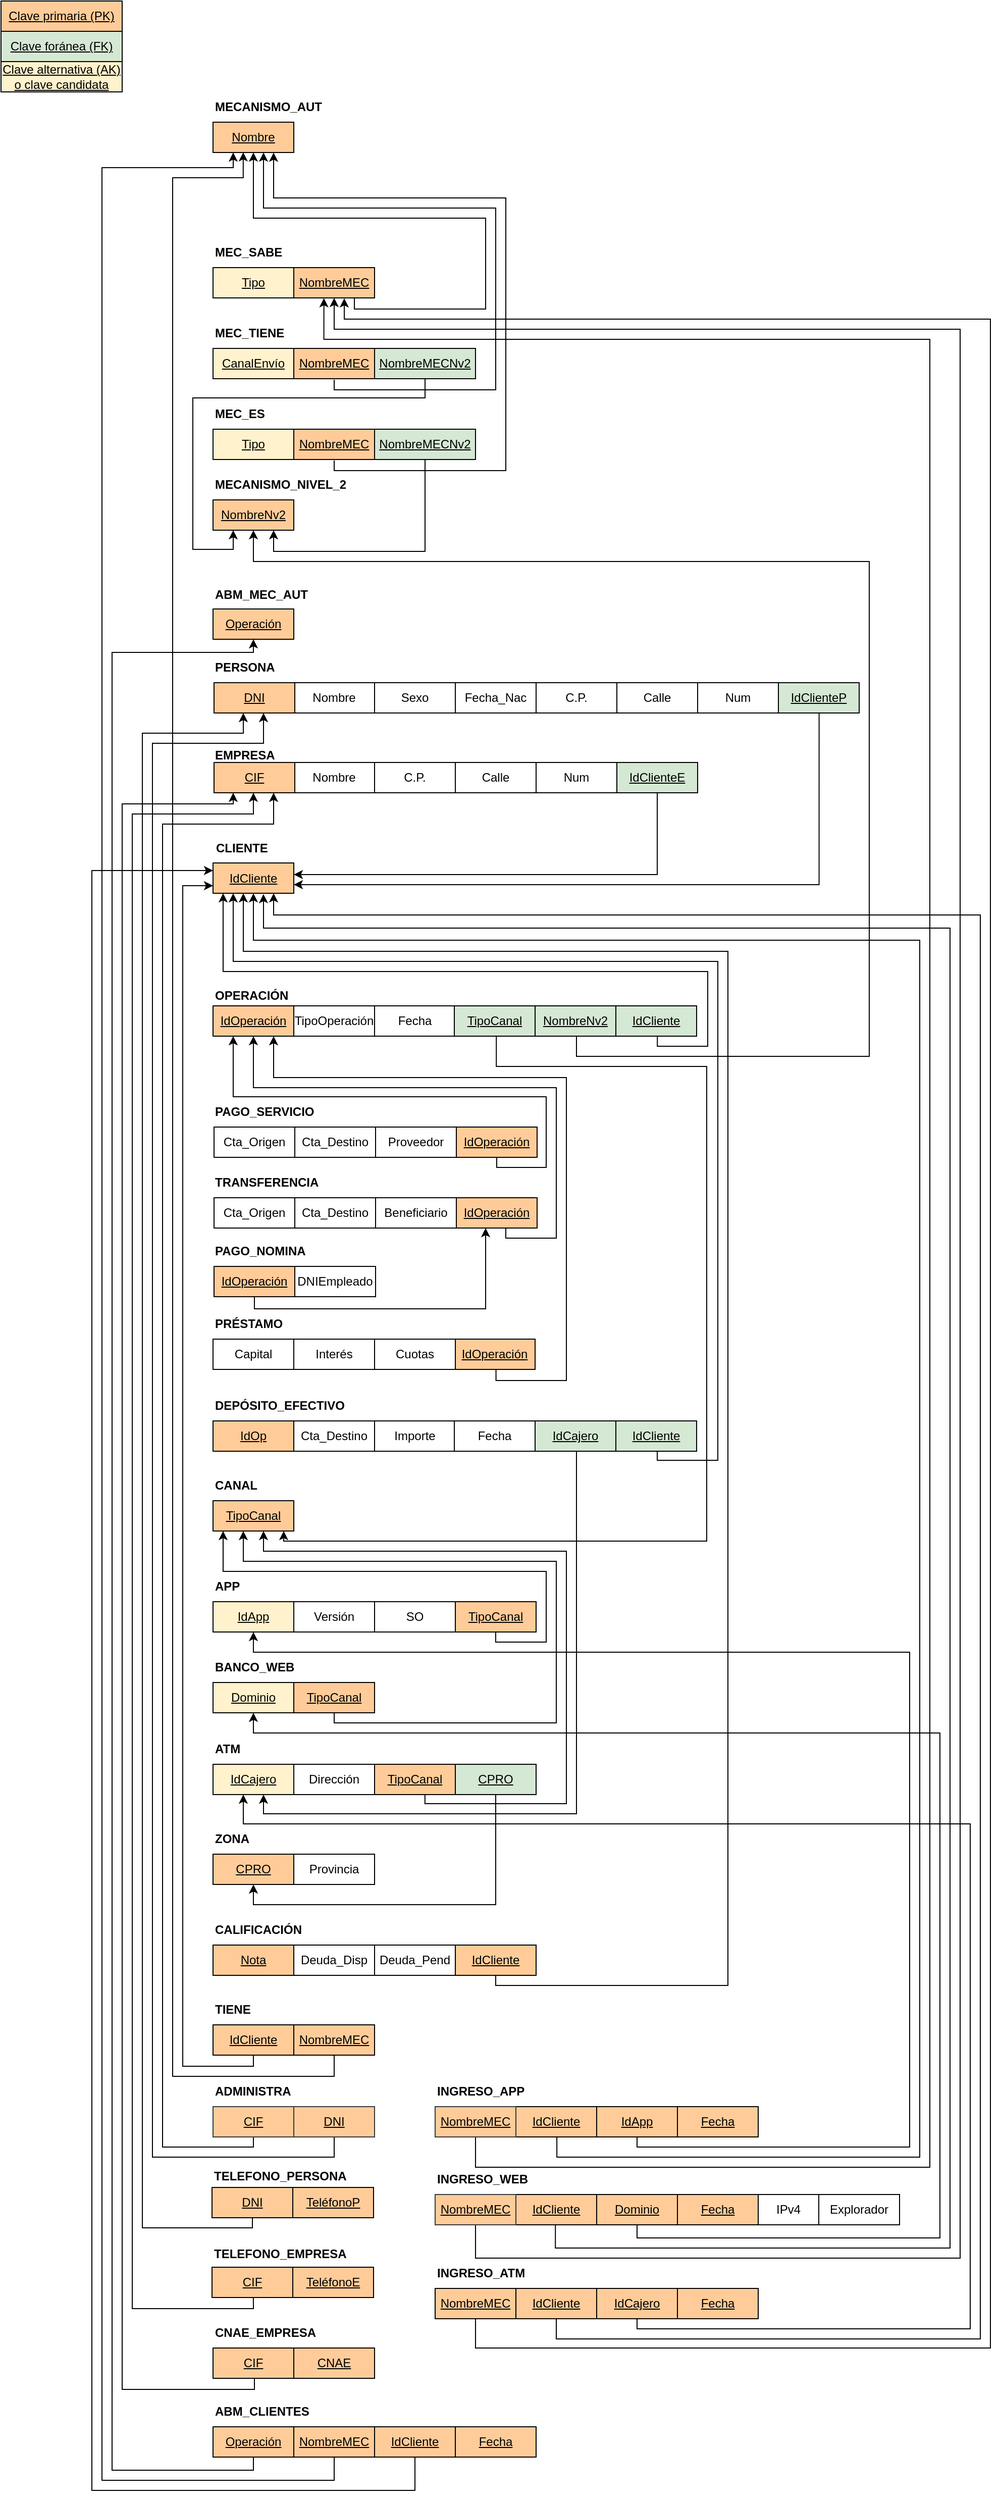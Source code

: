 <mxfile version="20.6.2" type="google"><diagram id="CLdbUDfW1Q1rUWETI8kD" name="Página-1"><mxGraphModel grid="1" page="1" gridSize="10" guides="1" tooltips="1" connect="1" arrows="1" fold="1" pageScale="1" pageWidth="827" pageHeight="1169" math="0" shadow="0"><root><mxCell id="0"/><mxCell id="1" parent="0"/><mxCell id="__ckgxBAajLYGajO_DTI-1" value="&lt;u&gt;Nombre&lt;/u&gt;" style="rounded=0;whiteSpace=wrap;html=1;fillColor=#FFCC99;strokeColor=#d6b656;" vertex="1" parent="1"><mxGeometry x="70" y="-55" width="80" height="30" as="geometry"/></mxCell><mxCell id="__ckgxBAajLYGajO_DTI-2" value="&lt;b&gt;MECANISMO_AUT&lt;/b&gt;" style="text;html=1;strokeColor=none;fillColor=none;align=left;verticalAlign=middle;whiteSpace=wrap;rounded=0;" vertex="1" parent="1"><mxGeometry x="70" y="-85" width="110" height="30" as="geometry"/></mxCell><mxCell id="__ckgxBAajLYGajO_DTI-3" value="&lt;b&gt;MEC_SABE&lt;/b&gt;" style="text;html=1;strokeColor=none;fillColor=none;align=left;verticalAlign=middle;whiteSpace=wrap;rounded=0;" vertex="1" parent="1"><mxGeometry x="70" y="59" width="110" height="30" as="geometry"/></mxCell><mxCell id="__ckgxBAajLYGajO_DTI-4" value="&lt;u&gt;Tipo&lt;/u&gt;" style="rounded=0;whiteSpace=wrap;html=1;fillColor=#FFF2CC;" vertex="1" parent="1"><mxGeometry x="70" y="89" width="80" height="30" as="geometry"/></mxCell><mxCell id="__ckgxBAajLYGajO_DTI-5" value="&lt;b&gt;MEC_TIENE&lt;/b&gt;" style="text;html=1;strokeColor=none;fillColor=none;align=left;verticalAlign=middle;whiteSpace=wrap;rounded=0;" vertex="1" parent="1"><mxGeometry x="70" y="139" width="110" height="30" as="geometry"/></mxCell><mxCell id="__ckgxBAajLYGajO_DTI-6" value="CanalEnvío" style="rounded=0;whiteSpace=wrap;html=1;fillColor=#FFF2CC;fontStyle=4" vertex="1" parent="1"><mxGeometry x="70" y="169" width="80" height="30" as="geometry"/></mxCell><mxCell id="__ckgxBAajLYGajO_DTI-7" value="&lt;b&gt;MEC_ES&lt;/b&gt;" style="text;html=1;strokeColor=none;fillColor=none;align=left;verticalAlign=middle;whiteSpace=wrap;rounded=0;" vertex="1" parent="1"><mxGeometry x="70" y="219" width="110" height="30" as="geometry"/></mxCell><mxCell id="__ckgxBAajLYGajO_DTI-8" value="Tipo" style="rounded=0;whiteSpace=wrap;html=1;fontStyle=4;fillColor=#FFF2CC;" vertex="1" parent="1"><mxGeometry x="70" y="249" width="80" height="30" as="geometry"/></mxCell><mxCell id="__ckgxBAajLYGajO_DTI-9" value="&lt;b&gt;MECANISMO_NIVEL_2&lt;/b&gt;" style="text;html=1;strokeColor=none;fillColor=none;align=left;verticalAlign=middle;whiteSpace=wrap;rounded=0;" vertex="1" parent="1"><mxGeometry x="70" y="289" width="110" height="30" as="geometry"/></mxCell><mxCell id="__ckgxBAajLYGajO_DTI-10" value="&lt;u&gt;NombreNv2&lt;/u&gt;" style="rounded=0;whiteSpace=wrap;html=1;fillColor=#FFCC99;strokeColor=#000000;" vertex="1" parent="1"><mxGeometry x="70" y="319" width="80" height="30" as="geometry"/></mxCell><mxCell id="__ckgxBAajLYGajO_DTI-11" value="&lt;b&gt;ABM_MEC_AUT&lt;/b&gt;" style="text;html=1;strokeColor=none;fillColor=none;align=left;verticalAlign=middle;whiteSpace=wrap;rounded=0;" vertex="1" parent="1"><mxGeometry x="70" y="398" width="110" height="30" as="geometry"/></mxCell><mxCell id="__ckgxBAajLYGajO_DTI-13" value="&lt;b&gt;PERSONA&lt;/b&gt;" style="text;html=1;strokeColor=none;fillColor=none;align=left;verticalAlign=middle;whiteSpace=wrap;rounded=0;" vertex="1" parent="1"><mxGeometry x="70" y="470" width="110" height="30" as="geometry"/></mxCell><mxCell id="__ckgxBAajLYGajO_DTI-15" value="Nombre" style="rounded=0;whiteSpace=wrap;html=1;" vertex="1" parent="1"><mxGeometry x="150" y="500" width="80" height="30" as="geometry"/></mxCell><mxCell id="__ckgxBAajLYGajO_DTI-16" value="Sexo" style="rounded=0;whiteSpace=wrap;html=1;" vertex="1" parent="1"><mxGeometry x="230" y="500" width="80" height="30" as="geometry"/></mxCell><mxCell id="__ckgxBAajLYGajO_DTI-17" value="Fecha_Nac" style="rounded=0;whiteSpace=wrap;html=1;" vertex="1" parent="1"><mxGeometry x="310" y="500" width="80" height="30" as="geometry"/></mxCell><mxCell id="__ckgxBAajLYGajO_DTI-19" value="C.P." style="rounded=0;whiteSpace=wrap;html=1;" vertex="1" parent="1"><mxGeometry x="390" y="500" width="80" height="30" as="geometry"/></mxCell><mxCell id="__ckgxBAajLYGajO_DTI-20" value="Calle" style="rounded=0;whiteSpace=wrap;html=1;" vertex="1" parent="1"><mxGeometry x="470" y="500" width="80" height="30" as="geometry"/></mxCell><mxCell id="__ckgxBAajLYGajO_DTI-21" value="Num" style="rounded=0;whiteSpace=wrap;html=1;" vertex="1" parent="1"><mxGeometry x="550" y="500" width="80" height="30" as="geometry"/></mxCell><mxCell id="__ckgxBAajLYGajO_DTI-22" value="&lt;b&gt;EMPRESA&lt;/b&gt;" style="text;html=1;strokeColor=none;fillColor=none;align=left;verticalAlign=middle;whiteSpace=wrap;rounded=0;" vertex="1" parent="1"><mxGeometry x="70" y="557" width="110" height="30" as="geometry"/></mxCell><mxCell id="__ckgxBAajLYGajO_DTI-25" value="Nombre" style="rounded=0;whiteSpace=wrap;html=1;" vertex="1" parent="1"><mxGeometry x="150" y="579" width="80" height="30" as="geometry"/></mxCell><mxCell id="__ckgxBAajLYGajO_DTI-28" value="C.P." style="rounded=0;whiteSpace=wrap;html=1;" vertex="1" parent="1"><mxGeometry x="230" y="579" width="80" height="30" as="geometry"/></mxCell><mxCell id="__ckgxBAajLYGajO_DTI-29" value="Calle" style="rounded=0;whiteSpace=wrap;html=1;" vertex="1" parent="1"><mxGeometry x="310" y="579" width="80" height="30" as="geometry"/></mxCell><mxCell id="__ckgxBAajLYGajO_DTI-30" value="Num" style="rounded=0;whiteSpace=wrap;html=1;" vertex="1" parent="1"><mxGeometry x="390" y="579" width="80" height="30" as="geometry"/></mxCell><mxCell id="__ckgxBAajLYGajO_DTI-32" value="&lt;u&gt;IdCliente&lt;/u&gt;" style="rounded=0;whiteSpace=wrap;html=1;fillColor=#FFCC99;" vertex="1" parent="1"><mxGeometry x="70" y="678.5" width="80" height="30" as="geometry"/></mxCell><mxCell id="__ckgxBAajLYGajO_DTI-33" value="&lt;b&gt;OPERACIÓN&lt;/b&gt;" style="text;html=1;strokeColor=none;fillColor=none;align=left;verticalAlign=middle;whiteSpace=wrap;rounded=0;" vertex="1" parent="1"><mxGeometry x="70" y="795" width="110" height="30" as="geometry"/></mxCell><mxCell id="__ckgxBAajLYGajO_DTI-34" value="&lt;u&gt;IdOperación&lt;/u&gt;" style="rounded=0;whiteSpace=wrap;html=1;fillColor=#FFCC99;strokeColor=#000000;" vertex="1" parent="1"><mxGeometry x="70" y="820" width="80" height="30" as="geometry"/></mxCell><mxCell id="__ckgxBAajLYGajO_DTI-35" value="&lt;b&gt;PAGO_SERVICIO&lt;/b&gt;" style="text;html=1;strokeColor=none;fillColor=none;align=left;verticalAlign=middle;whiteSpace=wrap;rounded=0;" vertex="1" parent="1"><mxGeometry x="70" y="910" width="110" height="30" as="geometry"/></mxCell><mxCell id="__ckgxBAajLYGajO_DTI-37" value="Cta_Origen" style="rounded=0;whiteSpace=wrap;html=1;" vertex="1" parent="1"><mxGeometry x="71" y="940" width="80" height="30" as="geometry"/></mxCell><mxCell id="__ckgxBAajLYGajO_DTI-38" value="Cta_Destino" style="rounded=0;whiteSpace=wrap;html=1;" vertex="1" parent="1"><mxGeometry x="151" y="940" width="80" height="30" as="geometry"/></mxCell><mxCell id="__ckgxBAajLYGajO_DTI-39" value="Proveedor" style="rounded=0;whiteSpace=wrap;html=1;" vertex="1" parent="1"><mxGeometry x="231" y="940" width="80" height="30" as="geometry"/></mxCell><mxCell id="__ckgxBAajLYGajO_DTI-40" value="&lt;b&gt;TRANSFERENCIA&lt;/b&gt;" style="text;html=1;strokeColor=none;fillColor=none;align=left;verticalAlign=middle;whiteSpace=wrap;rounded=0;" vertex="1" parent="1"><mxGeometry x="70" y="980" width="110" height="30" as="geometry"/></mxCell><mxCell id="__ckgxBAajLYGajO_DTI-42" value="Cta_Origen" style="rounded=0;whiteSpace=wrap;html=1;" vertex="1" parent="1"><mxGeometry x="71" y="1010" width="80" height="30" as="geometry"/></mxCell><mxCell id="__ckgxBAajLYGajO_DTI-43" value="Cta_Destino" style="rounded=0;whiteSpace=wrap;html=1;" vertex="1" parent="1"><mxGeometry x="151" y="1010" width="80" height="30" as="geometry"/></mxCell><mxCell id="__ckgxBAajLYGajO_DTI-44" value="Beneficiario" style="rounded=0;whiteSpace=wrap;html=1;" vertex="1" parent="1"><mxGeometry x="231" y="1010" width="80" height="30" as="geometry"/></mxCell><mxCell id="__ckgxBAajLYGajO_DTI-45" value="&lt;b&gt;PAGO_NOMINA&lt;/b&gt;" style="text;html=1;strokeColor=none;fillColor=none;align=left;verticalAlign=middle;whiteSpace=wrap;rounded=0;" vertex="1" parent="1"><mxGeometry x="70" y="1048" width="110" height="30" as="geometry"/></mxCell><mxCell id="__ckgxBAajLYGajO_DTI-46" value="DNIEmpleado" style="rounded=0;whiteSpace=wrap;html=1;fillColor=#FFFFFF;" vertex="1" parent="1"><mxGeometry x="151" y="1078" width="80" height="30" as="geometry"/></mxCell><mxCell id="__ckgxBAajLYGajO_DTI-50" value="&lt;b&gt;PRÉSTAMO&lt;/b&gt;" style="text;html=1;strokeColor=none;fillColor=none;align=left;verticalAlign=middle;whiteSpace=wrap;rounded=0;" vertex="1" parent="1"><mxGeometry x="70" y="1120" width="110" height="30" as="geometry"/></mxCell><mxCell id="__ckgxBAajLYGajO_DTI-52" value="Capital" style="rounded=0;whiteSpace=wrap;html=1;" vertex="1" parent="1"><mxGeometry x="150" y="1150" width="80" height="30" as="geometry"/></mxCell><mxCell id="__ckgxBAajLYGajO_DTI-53" value="Interés" style="rounded=0;whiteSpace=wrap;html=1;" vertex="1" parent="1"><mxGeometry x="230" y="1150" width="80" height="30" as="geometry"/></mxCell><mxCell id="__ckgxBAajLYGajO_DTI-55" value="&lt;b&gt;DEPÓSITO_EFECTIVO&lt;/b&gt;" style="text;html=1;strokeColor=none;fillColor=none;align=left;verticalAlign=middle;whiteSpace=wrap;rounded=0;" vertex="1" parent="1"><mxGeometry x="70" y="1201" width="110" height="30" as="geometry"/></mxCell><mxCell id="__ckgxBAajLYGajO_DTI-56" value="&lt;u&gt;IdOp&lt;/u&gt;" style="rounded=0;whiteSpace=wrap;html=1;fillColor=#FFCC99;strokeColor=#000000;" vertex="1" parent="1"><mxGeometry x="70" y="1231" width="80" height="30" as="geometry"/></mxCell><mxCell id="__ckgxBAajLYGajO_DTI-57" value="Cta_Destino" style="rounded=0;whiteSpace=wrap;html=1;" vertex="1" parent="1"><mxGeometry x="150" y="1231" width="80" height="30" as="geometry"/></mxCell><mxCell id="__ckgxBAajLYGajO_DTI-58" value="Importe" style="rounded=0;whiteSpace=wrap;html=1;" vertex="1" parent="1"><mxGeometry x="230" y="1231" width="80" height="30" as="geometry"/></mxCell><mxCell id="__ckgxBAajLYGajO_DTI-60" value="&lt;b&gt;CANAL&lt;/b&gt;" style="text;html=1;strokeColor=none;fillColor=none;align=left;verticalAlign=middle;whiteSpace=wrap;rounded=0;" vertex="1" parent="1"><mxGeometry x="70" y="1280" width="110" height="30" as="geometry"/></mxCell><mxCell id="__ckgxBAajLYGajO_DTI-61" value="&lt;u&gt;TipoCanal&lt;/u&gt;" style="rounded=0;whiteSpace=wrap;html=1;fillColor=#FFCC99;strokeColor=#000000;" vertex="1" parent="1"><mxGeometry x="70" y="1310" width="80" height="30" as="geometry"/></mxCell><mxCell id="__ckgxBAajLYGajO_DTI-62" value="&lt;b&gt;APP&lt;/b&gt;" style="text;html=1;strokeColor=none;fillColor=none;align=left;verticalAlign=middle;whiteSpace=wrap;rounded=0;" vertex="1" parent="1"><mxGeometry x="70" y="1380" width="110" height="30" as="geometry"/></mxCell><mxCell id="__ckgxBAajLYGajO_DTI-63" value="&lt;u&gt;IdApp&lt;/u&gt;" style="rounded=0;whiteSpace=wrap;html=1;fillColor=#FFF2CC;strokeColor=#000000;" vertex="1" parent="1"><mxGeometry x="70" y="1410" width="80" height="30" as="geometry"/></mxCell><mxCell id="__ckgxBAajLYGajO_DTI-64" value="Versión" style="rounded=0;whiteSpace=wrap;html=1;" vertex="1" parent="1"><mxGeometry x="150" y="1410" width="80" height="30" as="geometry"/></mxCell><mxCell id="__ckgxBAajLYGajO_DTI-65" value="SO" style="rounded=0;whiteSpace=wrap;html=1;" vertex="1" parent="1"><mxGeometry x="230" y="1410" width="80" height="30" as="geometry"/></mxCell><mxCell id="__ckgxBAajLYGajO_DTI-66" value="&lt;b&gt;BANCO_WEB&lt;/b&gt;" style="text;html=1;strokeColor=none;fillColor=none;align=left;verticalAlign=middle;whiteSpace=wrap;rounded=0;" vertex="1" parent="1"><mxGeometry x="70" y="1460" width="110" height="30" as="geometry"/></mxCell><mxCell id="__ckgxBAajLYGajO_DTI-67" value="&lt;u&gt;Dominio&lt;/u&gt;" style="rounded=0;whiteSpace=wrap;html=1;fillColor=#FFF2CC;strokeColor=#82b366;" vertex="1" parent="1"><mxGeometry x="70" y="1490" width="80" height="30" as="geometry"/></mxCell><mxCell id="__ckgxBAajLYGajO_DTI-70" value="&lt;b&gt;ATM&lt;/b&gt;" style="text;html=1;strokeColor=none;fillColor=none;align=left;verticalAlign=middle;whiteSpace=wrap;rounded=0;" vertex="1" parent="1"><mxGeometry x="70" y="1541" width="110" height="30" as="geometry"/></mxCell><mxCell id="__ckgxBAajLYGajO_DTI-71" value="&lt;u&gt;IdCajero&lt;/u&gt;" style="rounded=0;whiteSpace=wrap;html=1;fillColor=#FFF2CC;strokeColor=#000000;" vertex="1" parent="1"><mxGeometry x="70" y="1571" width="80" height="30" as="geometry"/></mxCell><mxCell id="__ckgxBAajLYGajO_DTI-72" value="Dirección" style="rounded=0;whiteSpace=wrap;html=1;" vertex="1" parent="1"><mxGeometry x="150" y="1571" width="80" height="30" as="geometry"/></mxCell><mxCell id="__ckgxBAajLYGajO_DTI-73" value="&lt;u&gt;NombreMEC&lt;/u&gt;" style="rounded=0;whiteSpace=wrap;html=1;fillColor=#FFCC99;strokeColor=#d6b656;" vertex="1" parent="1"><mxGeometry x="150" y="89" width="80" height="30" as="geometry"/></mxCell><mxCell id="__ckgxBAajLYGajO_DTI-74" value="&lt;u&gt;NombreMEC&lt;/u&gt;" style="rounded=0;whiteSpace=wrap;html=1;fillColor=#FFCC99;strokeColor=#d6b656;" vertex="1" parent="1"><mxGeometry x="150" y="169" width="80" height="30" as="geometry"/></mxCell><mxCell id="__ckgxBAajLYGajO_DTI-75" value="&lt;u&gt;NombreMEC&lt;/u&gt;" style="rounded=0;whiteSpace=wrap;html=1;fillColor=#FFCC99;strokeColor=#d6b656;" vertex="1" parent="1"><mxGeometry x="150" y="249" width="80" height="30" as="geometry"/></mxCell><mxCell id="__ckgxBAajLYGajO_DTI-84" value="" style="edgeStyle=orthogonalEdgeStyle;rounded=0;orthogonalLoop=1;jettySize=auto;html=1;strokeColor=#000000;" edge="1" parent="1" source="__ckgxBAajLYGajO_DTI-80" target="__ckgxBAajLYGajO_DTI-34"><mxGeometry relative="1" as="geometry"><mxPoint x="80" y="860" as="targetPoint"/><Array as="points"><mxPoint x="351" y="980"/><mxPoint x="400" y="980"/><mxPoint x="400" y="910"/><mxPoint x="90" y="910"/></Array></mxGeometry></mxCell><mxCell id="__ckgxBAajLYGajO_DTI-80" value="&lt;u&gt;IdOperación&lt;/u&gt;" style="rounded=0;whiteSpace=wrap;html=1;fillColor=#FFCC99;strokeColor=#000000;" vertex="1" parent="1"><mxGeometry x="311" y="940" width="80" height="30" as="geometry"/></mxCell><mxCell id="__ckgxBAajLYGajO_DTI-81" value="&lt;u&gt;IdOperación&lt;/u&gt;" style="rounded=0;whiteSpace=wrap;html=1;fillColor=#FFCC99;strokeColor=#000000;" vertex="1" parent="1"><mxGeometry x="311" y="1010" width="80" height="30" as="geometry"/></mxCell><mxCell id="__ckgxBAajLYGajO_DTI-82" value="&lt;u&gt;IdOperación&lt;/u&gt;" style="rounded=0;whiteSpace=wrap;html=1;fillColor=#FFCC99;strokeColor=#000000;" vertex="1" parent="1"><mxGeometry x="309" y="1150" width="80" height="30" as="geometry"/></mxCell><mxCell id="__ckgxBAajLYGajO_DTI-92" value="" style="edgeStyle=orthogonalEdgeStyle;rounded=0;orthogonalLoop=1;jettySize=auto;html=1;exitX=0.5;exitY=1;exitDx=0;exitDy=0;strokeColor=#000000;" edge="1" parent="1" source="iQlOBXJNH5Ff5AcaU1RU-2"><mxGeometry relative="1" as="geometry"><Array as="points"><mxPoint x="190" y="1120"/><mxPoint x="340" y="1120"/><mxPoint x="340" y="1040"/></Array><mxPoint x="190" y="1120" as="sourcePoint"/><mxPoint x="340" y="1040" as="targetPoint"/></mxGeometry></mxCell><mxCell id="__ckgxBAajLYGajO_DTI-95" value="&lt;u&gt;Clave alternativa (AK)&lt;br&gt;o clave candidata&lt;br&gt;&lt;/u&gt;" style="rounded=0;whiteSpace=wrap;html=1;fillColor=#fff2cc;strokeColor=#000000;" vertex="1" parent="1"><mxGeometry x="-140" y="-115" width="120" height="30" as="geometry"/></mxCell><mxCell id="__ckgxBAajLYGajO_DTI-96" value="&lt;u&gt;Clave foránea (FK)&lt;/u&gt;" style="rounded=0;whiteSpace=wrap;html=1;fillColor=#d5e8d4;strokeColor=#000000;" vertex="1" parent="1"><mxGeometry x="-140" y="-145" width="120" height="30" as="geometry"/></mxCell><mxCell id="__ckgxBAajLYGajO_DTI-101" value="" style="edgeStyle=orthogonalEdgeStyle;rounded=0;orthogonalLoop=1;jettySize=auto;html=1;strokeColor=#000000;" edge="1" parent="1" source="__ckgxBAajLYGajO_DTI-97"><mxGeometry relative="1" as="geometry"><mxPoint x="80" y="1340" as="targetPoint"/><Array as="points"><mxPoint x="350" y="1450"/><mxPoint x="400" y="1450"/><mxPoint x="400" y="1380"/><mxPoint x="80" y="1380"/></Array></mxGeometry></mxCell><mxCell id="__ckgxBAajLYGajO_DTI-97" value="&lt;u&gt;TipoCanal&lt;/u&gt;" style="rounded=0;whiteSpace=wrap;html=1;fillColor=#FFCC99;strokeColor=#000000;" vertex="1" parent="1"><mxGeometry x="310" y="1410" width="80" height="30" as="geometry"/></mxCell><mxCell id="__ckgxBAajLYGajO_DTI-102" value="" style="edgeStyle=orthogonalEdgeStyle;rounded=0;orthogonalLoop=1;jettySize=auto;html=1;strokeColor=#000000;" edge="1" parent="1" source="__ckgxBAajLYGajO_DTI-98"><mxGeometry relative="1" as="geometry"><Array as="points"><mxPoint x="190" y="1530"/><mxPoint x="410" y="1530"/><mxPoint x="410" y="1370"/><mxPoint x="100" y="1370"/><mxPoint x="100" y="1340"/></Array><mxPoint x="100" y="1340" as="targetPoint"/></mxGeometry></mxCell><mxCell id="__ckgxBAajLYGajO_DTI-98" value="&lt;u&gt;TipoCanal&lt;/u&gt;" style="rounded=0;whiteSpace=wrap;html=1;fillColor=#FFCC99;strokeColor=#000000;" vertex="1" parent="1"><mxGeometry x="150" y="1490" width="80" height="30" as="geometry"/></mxCell><mxCell id="__ckgxBAajLYGajO_DTI-107" value="" style="edgeStyle=orthogonalEdgeStyle;rounded=0;orthogonalLoop=1;jettySize=auto;html=1;strokeColor=#000000;exitX=0.624;exitY=0.985;exitDx=0;exitDy=0;exitPerimeter=0;" edge="1" parent="1" source="__ckgxBAajLYGajO_DTI-99" target="__ckgxBAajLYGajO_DTI-61"><mxGeometry relative="1" as="geometry"><mxPoint x="120" y="1350" as="targetPoint"/><Array as="points"><mxPoint x="280" y="1610"/><mxPoint x="420" y="1610"/><mxPoint x="420" y="1360"/><mxPoint x="120" y="1360"/></Array><mxPoint x="280" y="1600" as="sourcePoint"/></mxGeometry></mxCell><mxCell id="__ckgxBAajLYGajO_DTI-99" value="&lt;u&gt;TipoCanal&lt;/u&gt;" style="rounded=0;whiteSpace=wrap;html=1;fillColor=#FFCC99;strokeColor=#000000;" vertex="1" parent="1"><mxGeometry x="230" y="1571" width="80" height="30" as="geometry"/></mxCell><mxCell id="__ckgxBAajLYGajO_DTI-112" value="&lt;b&gt;CALIFICACIÓN&lt;/b&gt;" style="text;html=1;strokeColor=none;fillColor=none;align=left;verticalAlign=middle;whiteSpace=wrap;rounded=0;" vertex="1" parent="1"><mxGeometry x="70" y="1720" width="110" height="30" as="geometry"/></mxCell><mxCell id="__ckgxBAajLYGajO_DTI-113" value="&lt;u&gt;Nota&lt;/u&gt;" style="rounded=0;whiteSpace=wrap;html=1;fillColor=#FFCC99;strokeColor=#000000;" vertex="1" parent="1"><mxGeometry x="70" y="1750" width="80" height="30" as="geometry"/></mxCell><mxCell id="__ckgxBAajLYGajO_DTI-114" value="Deuda_Disp" style="rounded=0;whiteSpace=wrap;html=1;" vertex="1" parent="1"><mxGeometry x="150" y="1750" width="80" height="30" as="geometry"/></mxCell><mxCell id="__ckgxBAajLYGajO_DTI-115" value="Deuda_Pend" style="rounded=0;whiteSpace=wrap;html=1;" vertex="1" parent="1"><mxGeometry x="230" y="1750" width="80" height="30" as="geometry"/></mxCell><mxCell id="__ckgxBAajLYGajO_DTI-116" value="&lt;b&gt;ZONA&lt;/b&gt;" style="text;html=1;strokeColor=none;fillColor=none;align=left;verticalAlign=middle;whiteSpace=wrap;rounded=0;" vertex="1" parent="1"><mxGeometry x="70" y="1630" width="110" height="30" as="geometry"/></mxCell><mxCell id="__ckgxBAajLYGajO_DTI-117" value="&lt;u&gt;CPRO&lt;/u&gt;" style="rounded=0;whiteSpace=wrap;html=1;fillColor=#FFCC99;strokeColor=#000000;" vertex="1" parent="1"><mxGeometry x="70" y="1660" width="80" height="30" as="geometry"/></mxCell><mxCell id="__ckgxBAajLYGajO_DTI-118" value="Provincia" style="rounded=0;whiteSpace=wrap;html=1;" vertex="1" parent="1"><mxGeometry x="150" y="1660" width="80" height="30" as="geometry"/></mxCell><mxCell id="__ckgxBAajLYGajO_DTI-124" value="" style="edgeStyle=orthogonalEdgeStyle;rounded=0;orthogonalLoop=1;jettySize=auto;html=1;exitX=0.5;exitY=1;exitDx=0;exitDy=0;strokeColor=#000000;" edge="1" parent="1" source="Bdhh5Sv0knrvJtE7xbJk-1" target="__ckgxBAajLYGajO_DTI-32"><mxGeometry relative="1" as="geometry"><mxPoint x="350" y="1831.5" as="targetPoint"/><Array as="points"><mxPoint x="350" y="1790"/><mxPoint x="580" y="1790"/><mxPoint x="580" y="766"/><mxPoint x="100" y="766"/></Array><mxPoint x="350" y="1762.5" as="sourcePoint"/></mxGeometry></mxCell><mxCell id="__ckgxBAajLYGajO_DTI-133" value="TipoOperación" style="rounded=0;whiteSpace=wrap;html=1;" vertex="1" parent="1"><mxGeometry x="150" y="820" width="80" height="30" as="geometry"/></mxCell><mxCell id="__ckgxBAajLYGajO_DTI-139" value="" style="edgeStyle=orthogonalEdgeStyle;rounded=0;orthogonalLoop=1;jettySize=auto;html=1;entryX=0.5;entryY=1;entryDx=0;entryDy=0;strokeColor=#000000;" edge="1" parent="1" source="__ckgxBAajLYGajO_DTI-136" target="__ckgxBAajLYGajO_DTI-117"><mxGeometry relative="1" as="geometry"><mxPoint x="470" y="1586" as="targetPoint"/><Array as="points"><mxPoint x="350" y="1710"/><mxPoint x="110" y="1710"/></Array></mxGeometry></mxCell><mxCell id="__ckgxBAajLYGajO_DTI-136" value="&lt;u&gt;CPRO&lt;/u&gt;" style="rounded=0;whiteSpace=wrap;html=1;fillColor=#d5e8d4;strokeColor=#000000;" vertex="1" parent="1"><mxGeometry x="310" y="1571" width="80" height="30" as="geometry"/></mxCell><mxCell id="__ckgxBAajLYGajO_DTI-140" value="&lt;b&gt;TIENE&lt;/b&gt;" style="text;html=1;strokeColor=none;fillColor=none;align=left;verticalAlign=middle;whiteSpace=wrap;rounded=0;" vertex="1" parent="1"><mxGeometry x="70" y="1799" width="110" height="30" as="geometry"/></mxCell><mxCell id="__ckgxBAajLYGajO_DTI-149" value="" style="edgeStyle=orthogonalEdgeStyle;rounded=0;orthogonalLoop=1;jettySize=auto;html=1;strokeColor=#000000;entryX=0.374;entryY=0.994;entryDx=0;entryDy=0;entryPerimeter=0;" edge="1" parent="1" source="__ckgxBAajLYGajO_DTI-141" target="ml5w18eCIjO25LpwT1I2-120"><mxGeometry relative="1" as="geometry"><mxPoint x="100" y="-20" as="targetPoint"/><Array as="points"><mxPoint x="190" y="1880"/><mxPoint x="30" y="1880"/><mxPoint x="30"/><mxPoint x="100"/></Array></mxGeometry></mxCell><mxCell id="__ckgxBAajLYGajO_DTI-141" value="&lt;u&gt;NombreMEC&lt;/u&gt;" style="rounded=0;whiteSpace=wrap;html=1;fillColor=#FFCC99;strokeColor=#000000;" vertex="1" parent="1"><mxGeometry x="150" y="1829" width="80" height="30" as="geometry"/></mxCell><mxCell id="__ckgxBAajLYGajO_DTI-147" value="" style="edgeStyle=orthogonalEdgeStyle;rounded=0;orthogonalLoop=1;jettySize=auto;html=1;entryX=0;entryY=0.75;entryDx=0;entryDy=0;strokeColor=#000000;" edge="1" parent="1" source="__ckgxBAajLYGajO_DTI-142" target="__ckgxBAajLYGajO_DTI-32"><mxGeometry relative="1" as="geometry"><mxPoint x="90" y="730" as="targetPoint"/><Array as="points"><mxPoint x="110" y="1870"/><mxPoint x="40" y="1870"/><mxPoint x="40" y="701"/></Array></mxGeometry></mxCell><mxCell id="__ckgxBAajLYGajO_DTI-142" value="&lt;u&gt;IdCliente&lt;/u&gt;" style="rounded=0;whiteSpace=wrap;html=1;fillColor=#FFCC99;strokeColor=#000000;" vertex="1" parent="1"><mxGeometry x="70" y="1829" width="80" height="30" as="geometry"/></mxCell><mxCell id="__ckgxBAajLYGajO_DTI-157" value="&lt;b&gt;TELEFONO_PERSONA&lt;/b&gt;" style="text;html=1;strokeColor=none;fillColor=none;align=left;verticalAlign=middle;whiteSpace=wrap;rounded=0;" vertex="1" parent="1"><mxGeometry x="69" y="1964" width="110" height="30" as="geometry"/></mxCell><mxCell id="__ckgxBAajLYGajO_DTI-158" value="&lt;u&gt;TeléfonoP&lt;/u&gt;" style="rounded=0;whiteSpace=wrap;html=1;fillColor=#FFCC99;strokeColor=#000000;" vertex="1" parent="1"><mxGeometry x="149" y="1990" width="80" height="30" as="geometry"/></mxCell><mxCell id="__ckgxBAajLYGajO_DTI-161" value="" style="edgeStyle=orthogonalEdgeStyle;rounded=0;orthogonalLoop=1;jettySize=auto;html=1;strokeColor=#000000;" edge="1" parent="1" source="__ckgxBAajLYGajO_DTI-159" target="b5uoiGu8ofiaewC-ut7N-4"><mxGeometry relative="1" as="geometry"><mxPoint x="90" y="530" as="targetPoint"/><Array as="points"><mxPoint x="109" y="2030"/><mxPoint y="2030"/><mxPoint y="550"/><mxPoint x="100" y="550"/></Array></mxGeometry></mxCell><mxCell id="__ckgxBAajLYGajO_DTI-159" value="&lt;u&gt;DNI&lt;/u&gt;" style="rounded=0;whiteSpace=wrap;html=1;fillColor=#FFCC99;strokeColor=#000000;" vertex="1" parent="1"><mxGeometry x="69" y="1990" width="80" height="30" as="geometry"/></mxCell><mxCell id="__ckgxBAajLYGajO_DTI-166" value="&lt;b&gt;TELEFONO_EMPRESA&lt;/b&gt;" style="text;html=1;strokeColor=none;fillColor=none;align=left;verticalAlign=middle;whiteSpace=wrap;rounded=0;" vertex="1" parent="1"><mxGeometry x="69" y="2041" width="110" height="30" as="geometry"/></mxCell><mxCell id="__ckgxBAajLYGajO_DTI-167" value="&lt;u&gt;TeléfonoE&lt;/u&gt;" style="rounded=0;whiteSpace=wrap;html=1;fillColor=#FFCC99;strokeColor=#000000;" vertex="1" parent="1"><mxGeometry x="149" y="2069" width="80" height="30" as="geometry"/></mxCell><mxCell id="__ckgxBAajLYGajO_DTI-170" value="" style="edgeStyle=orthogonalEdgeStyle;rounded=0;orthogonalLoop=1;jettySize=auto;html=1;strokeColor=#000000;exitX=0.512;exitY=0.983;exitDx=0;exitDy=0;exitPerimeter=0;" edge="1" parent="1" source="__ckgxBAajLYGajO_DTI-168" target="b5uoiGu8ofiaewC-ut7N-5"><mxGeometry relative="1" as="geometry"><mxPoint x="110" y="2100" as="sourcePoint"/><mxPoint x="10" y="630" as="targetPoint"/><Array as="points"><mxPoint x="110" y="2110"/><mxPoint x="-10" y="2110"/><mxPoint x="-10" y="630"/><mxPoint x="110" y="630"/></Array></mxGeometry></mxCell><mxCell id="__ckgxBAajLYGajO_DTI-168" value="&lt;u&gt;CIF&lt;/u&gt;" style="rounded=0;whiteSpace=wrap;html=1;fillColor=#FFCC99;strokeColor=#000000;" vertex="1" parent="1"><mxGeometry x="69" y="2069" width="80" height="30" as="geometry"/></mxCell><mxCell id="ml5w18eCIjO25LpwT1I2-8" value="" style="edgeStyle=segmentEdgeStyle;endArrow=classic;html=1;rounded=0;exitX=0.75;exitY=1;exitDx=0;exitDy=0;strokeColor=#000000;" edge="1" parent="1" source="ml5w18eCIjO25LpwT1I2-123" target="ml5w18eCIjO25LpwT1I2-120"><mxGeometry width="50" height="50" relative="1" as="geometry"><mxPoint x="390" y="128" as="sourcePoint"/><mxPoint x="190" y="28" as="targetPoint"/><Array as="points"><mxPoint x="210" y="130"/><mxPoint x="340" y="130"/><mxPoint x="340" y="40"/><mxPoint x="110" y="40"/></Array></mxGeometry></mxCell><mxCell id="ml5w18eCIjO25LpwT1I2-19" value="" style="edgeStyle=segmentEdgeStyle;endArrow=classic;html=1;rounded=0;strokeColor=#000000;" edge="1" parent="1" target="ml5w18eCIjO25LpwT1I2-120"><mxGeometry width="50" height="50" relative="1" as="geometry"><mxPoint x="190" y="200" as="sourcePoint"/><mxPoint x="320" y="146" as="targetPoint"/><Array as="points"><mxPoint x="190" y="210"/><mxPoint x="350" y="210"/><mxPoint x="350" y="30"/><mxPoint x="120" y="30"/></Array></mxGeometry></mxCell><mxCell id="ml5w18eCIjO25LpwT1I2-20" value="" style="edgeStyle=segmentEdgeStyle;endArrow=classic;html=1;rounded=0;entryX=0.742;entryY=1.003;entryDx=0;entryDy=0;entryPerimeter=0;strokeColor=#000000;" edge="1" parent="1" target="ml5w18eCIjO25LpwT1I2-120"><mxGeometry width="50" height="50" relative="1" as="geometry"><mxPoint x="190" y="280" as="sourcePoint"/><mxPoint x="100" y="-10" as="targetPoint"/><Array as="points"><mxPoint x="190" y="290"/><mxPoint x="360" y="290"/><mxPoint x="360" y="20"/><mxPoint x="130" y="20"/><mxPoint x="130" y="-25"/></Array></mxGeometry></mxCell><mxCell id="ml5w18eCIjO25LpwT1I2-22" value="" style="edgeStyle=segmentEdgeStyle;endArrow=classic;html=1;rounded=0;exitX=0.5;exitY=1;exitDx=0;exitDy=0;entryX=0.25;entryY=1;entryDx=0;entryDy=0;strokeColor=#000000;" edge="1" parent="1" source="ml5w18eCIjO25LpwT1I2-24" target="__ckgxBAajLYGajO_DTI-10"><mxGeometry width="50" height="50" relative="1" as="geometry"><mxPoint x="270" y="199" as="sourcePoint"/><mxPoint x="320" y="198" as="targetPoint"/><Array as="points"><mxPoint x="280" y="218"/><mxPoint x="50" y="218"/><mxPoint x="50" y="368"/><mxPoint x="90" y="368"/></Array></mxGeometry></mxCell><mxCell id="ml5w18eCIjO25LpwT1I2-23" value="" style="edgeStyle=segmentEdgeStyle;endArrow=classic;html=1;rounded=0;exitX=0.5;exitY=1;exitDx=0;exitDy=0;strokeColor=#000000;entryX=0.75;entryY=1;entryDx=0;entryDy=0;" edge="1" parent="1" source="ml5w18eCIjO25LpwT1I2-25" target="__ckgxBAajLYGajO_DTI-10"><mxGeometry width="50" height="50" relative="1" as="geometry"><mxPoint x="270" y="279" as="sourcePoint"/><mxPoint x="140" y="350" as="targetPoint"/><Array as="points"><mxPoint x="280" y="370"/><mxPoint x="130" y="370"/></Array></mxGeometry></mxCell><mxCell id="ml5w18eCIjO25LpwT1I2-24" value="&lt;u&gt;NombreMECNv2&lt;br&gt;&lt;/u&gt;" style="rounded=0;whiteSpace=wrap;html=1;fillColor=#B9E0A5;strokeColor=#d6b656;" vertex="1" parent="1"><mxGeometry x="230" y="169" width="100" height="30" as="geometry"/></mxCell><mxCell id="ml5w18eCIjO25LpwT1I2-25" value="&lt;u&gt;NombreMECNv2&lt;br&gt;&lt;/u&gt;" style="rounded=0;whiteSpace=wrap;html=1;fillColor=#B9E0A5;strokeColor=#d6b656;" vertex="1" parent="1"><mxGeometry x="230" y="249" width="100" height="30" as="geometry"/></mxCell><mxCell id="ml5w18eCIjO25LpwT1I2-28" value="&lt;u&gt;Clave primaria (PK)&lt;/u&gt;" style="rounded=0;whiteSpace=wrap;html=1;fillColor=#FFCC99;strokeColor=#000000;" vertex="1" parent="1"><mxGeometry x="-140" y="-175" width="120" height="30" as="geometry"/></mxCell><mxCell id="ml5w18eCIjO25LpwT1I2-29" value="&lt;u&gt;idClienteP&lt;/u&gt;" style="rounded=0;whiteSpace=wrap;html=1;fillColor=#B9E0A5;strokeColor=#d6b656;" vertex="1" parent="1"><mxGeometry x="630" y="500" width="80" height="30" as="geometry"/></mxCell><mxCell id="ml5w18eCIjO25LpwT1I2-30" value="&lt;u&gt;IdClienteE&lt;/u&gt;" style="rounded=0;whiteSpace=wrap;html=1;fillColor=#d5e8d4;strokeColor=#000000;" vertex="1" parent="1"><mxGeometry x="470" y="579" width="80" height="30" as="geometry"/></mxCell><mxCell id="ml5w18eCIjO25LpwT1I2-31" value="" style="edgeStyle=segmentEdgeStyle;endArrow=classic;html=1;rounded=0;exitX=0.504;exitY=1.002;exitDx=0;exitDy=0;exitPerimeter=0;strokeColor=#000000;" edge="1" parent="1" source="ml5w18eCIjO25LpwT1I2-29" target="__ckgxBAajLYGajO_DTI-32"><mxGeometry width="50" height="50" relative="1" as="geometry"><mxPoint x="750" y="530" as="sourcePoint"/><mxPoint x="530" y="632.5" as="targetPoint"/><Array as="points"><mxPoint x="670" y="700"/></Array></mxGeometry></mxCell><mxCell id="ml5w18eCIjO25LpwT1I2-32" value="" style="edgeStyle=segmentEdgeStyle;endArrow=classic;html=1;rounded=0;exitX=0.5;exitY=1;exitDx=0;exitDy=0;strokeColor=#000000;" edge="1" parent="1" source="ml5w18eCIjO25LpwT1I2-30" target="__ckgxBAajLYGajO_DTI-32"><mxGeometry width="50" height="50" relative="1" as="geometry"><mxPoint x="590" y="620" as="sourcePoint"/><mxPoint x="400" y="722.5" as="targetPoint"/><Array as="points"><mxPoint x="510" y="690"/></Array></mxGeometry></mxCell><mxCell id="ml5w18eCIjO25LpwT1I2-34" value="&lt;b&gt;ABM_CLIENTES&lt;/b&gt;" style="text;html=1;strokeColor=none;fillColor=none;align=left;verticalAlign=middle;whiteSpace=wrap;rounded=0;" vertex="1" parent="1"><mxGeometry x="70" y="2197" width="110" height="30" as="geometry"/></mxCell><mxCell id="ml5w18eCIjO25LpwT1I2-35" value="&lt;u&gt;Operación&lt;/u&gt;" style="rounded=0;whiteSpace=wrap;html=1;fillColor=#FFCC99;strokeColor=#000000;" vertex="1" parent="1"><mxGeometry x="70" y="2227" width="80" height="30" as="geometry"/></mxCell><mxCell id="ml5w18eCIjO25LpwT1I2-36" value="&lt;u&gt;NombreMEC&lt;/u&gt;" style="rounded=0;whiteSpace=wrap;html=1;fillColor=#FFCC99;strokeColor=#000000;" vertex="1" parent="1"><mxGeometry x="150" y="2227" width="80" height="30" as="geometry"/></mxCell><mxCell id="ml5w18eCIjO25LpwT1I2-37" value="&lt;u&gt;IdCliente&lt;/u&gt;" style="rounded=0;whiteSpace=wrap;html=1;fillColor=#FFCC99;strokeColor=#000000;" vertex="1" parent="1"><mxGeometry x="230" y="2227" width="80" height="30" as="geometry"/></mxCell><mxCell id="ml5w18eCIjO25LpwT1I2-55" value="&lt;b&gt;INGRESO_APP&lt;/b&gt;" style="text;html=1;strokeColor=none;fillColor=none;align=left;verticalAlign=middle;whiteSpace=wrap;rounded=0;" vertex="1" parent="1"><mxGeometry x="290" y="1880" width="110" height="30" as="geometry"/></mxCell><mxCell id="ml5w18eCIjO25LpwT1I2-56" value="&lt;u&gt;IdCliente&lt;br&gt;&lt;/u&gt;" style="rounded=0;whiteSpace=wrap;html=1;fillColor=#FFCC99;strokeColor=#000000;" vertex="1" parent="1"><mxGeometry x="370" y="1910" width="80" height="30" as="geometry"/></mxCell><mxCell id="ml5w18eCIjO25LpwT1I2-57" value="&lt;u&gt;NombreMEC&lt;/u&gt;" style="rounded=0;whiteSpace=wrap;html=1;fillColor=#fad7ac;strokeColor=#000000;" vertex="1" parent="1"><mxGeometry x="290" y="1910" width="80" height="30" as="geometry"/></mxCell><mxCell id="ml5w18eCIjO25LpwT1I2-58" value="&lt;u&gt;IdApp&lt;br&gt;&lt;/u&gt;" style="rounded=0;whiteSpace=wrap;html=1;fillColor=#FFCC99;strokeColor=#000000;" vertex="1" parent="1"><mxGeometry x="450" y="1910" width="80" height="30" as="geometry"/></mxCell><mxCell id="ml5w18eCIjO25LpwT1I2-59" value="&lt;b&gt;INGRESO_WEB&lt;/b&gt;" style="text;html=1;strokeColor=none;fillColor=none;align=left;verticalAlign=middle;whiteSpace=wrap;rounded=0;" vertex="1" parent="1"><mxGeometry x="290" y="1967" width="110" height="30" as="geometry"/></mxCell><mxCell id="ml5w18eCIjO25LpwT1I2-60" value="&lt;u&gt;IdCliente&lt;br&gt;&lt;/u&gt;" style="rounded=0;whiteSpace=wrap;html=1;fillColor=#FFCC99;strokeColor=#000000;" vertex="1" parent="1"><mxGeometry x="370" y="1997" width="80" height="30" as="geometry"/></mxCell><mxCell id="ml5w18eCIjO25LpwT1I2-61" value="&lt;u&gt;NombreMEC&lt;/u&gt;" style="rounded=0;whiteSpace=wrap;html=1;fillColor=#fad7ac;strokeColor=#000000;" vertex="1" parent="1"><mxGeometry x="290" y="1997" width="80" height="30" as="geometry"/></mxCell><mxCell id="ml5w18eCIjO25LpwT1I2-62" value="&lt;u&gt;Dominio&lt;br&gt;&lt;/u&gt;" style="rounded=0;whiteSpace=wrap;html=1;fillColor=#FFCC99;strokeColor=#000000;" vertex="1" parent="1"><mxGeometry x="450" y="1997" width="80" height="30" as="geometry"/></mxCell><mxCell id="ml5w18eCIjO25LpwT1I2-63" value="&lt;b&gt;INGRESO_ATM&lt;/b&gt;" style="text;html=1;strokeColor=none;fillColor=none;align=left;verticalAlign=middle;whiteSpace=wrap;rounded=0;" vertex="1" parent="1"><mxGeometry x="290" y="2060" width="110" height="30" as="geometry"/></mxCell><mxCell id="ml5w18eCIjO25LpwT1I2-64" value="&lt;u&gt;IdCliente&lt;/u&gt;&lt;u&gt;&lt;br&gt;&lt;/u&gt;" style="rounded=0;whiteSpace=wrap;html=1;fillColor=#FFCC99;strokeColor=#000000;" vertex="1" parent="1"><mxGeometry x="370" y="2090" width="80" height="30" as="geometry"/></mxCell><mxCell id="Bdhh5Sv0knrvJtE7xbJk-51" value="" style="edgeStyle=orthogonalEdgeStyle;rounded=0;orthogonalLoop=1;jettySize=auto;html=1;strokeColor=#000000;entryX=0.633;entryY=1.012;entryDx=0;entryDy=0;entryPerimeter=0;" edge="1" parent="1" target="ml5w18eCIjO25LpwT1I2-123"><mxGeometry relative="1" as="geometry"><mxPoint x="330" y="2119" as="sourcePoint"/><mxPoint x="180" y="118.286" as="targetPoint"/><Array as="points"><mxPoint x="330" y="2149"/><mxPoint x="840" y="2149"/><mxPoint x="840" y="140"/><mxPoint x="200" y="140"/><mxPoint x="200" y="119"/></Array></mxGeometry></mxCell><mxCell id="ml5w18eCIjO25LpwT1I2-65" value="&lt;u&gt;NombreMEC&lt;/u&gt;" style="rounded=0;whiteSpace=wrap;html=1;fillColor=#FFCC99;strokeColor=#000000;" vertex="1" parent="1"><mxGeometry x="290" y="2090" width="80" height="30" as="geometry"/></mxCell><mxCell id="ml5w18eCIjO25LpwT1I2-66" value="&lt;u&gt;IdCajero&lt;br&gt;&lt;/u&gt;" style="rounded=0;whiteSpace=wrap;html=1;fillColor=#FFCC99;strokeColor=#000000;" vertex="1" parent="1"><mxGeometry x="450" y="2090" width="80" height="30" as="geometry"/></mxCell><mxCell id="ml5w18eCIjO25LpwT1I2-68" value="" style="edgeStyle=segmentEdgeStyle;endArrow=classic;html=1;rounded=0;exitX=0.5;exitY=1;exitDx=0;exitDy=0;strokeColor=#000000;" edge="1" parent="1" source="ml5w18eCIjO25LpwT1I2-35" target="ml5w18eCIjO25LpwT1I2-131"><mxGeometry width="50" height="50" relative="1" as="geometry"><mxPoint x="400" y="2140" as="sourcePoint"/><mxPoint x="110" y="440" as="targetPoint"/><Array as="points"><mxPoint x="110" y="2270"/><mxPoint x="-30" y="2270"/><mxPoint x="-30" y="470"/><mxPoint x="110" y="470"/></Array></mxGeometry></mxCell><mxCell id="ml5w18eCIjO25LpwT1I2-69" value="" style="edgeStyle=segmentEdgeStyle;endArrow=classic;html=1;rounded=0;exitX=0.5;exitY=1;exitDx=0;exitDy=0;strokeColor=#000000;" edge="1" parent="1" source="ml5w18eCIjO25LpwT1I2-36" target="ml5w18eCIjO25LpwT1I2-120"><mxGeometry width="50" height="50" relative="1" as="geometry"><mxPoint x="400" y="2310" as="sourcePoint"/><mxPoint x="70" y="-30" as="targetPoint"/><Array as="points"><mxPoint x="190" y="2280"/><mxPoint x="-40" y="2280"/><mxPoint x="-40" y="-10"/><mxPoint x="90" y="-10"/></Array></mxGeometry></mxCell><mxCell id="ml5w18eCIjO25LpwT1I2-70" value="" style="edgeStyle=segmentEdgeStyle;endArrow=classic;html=1;rounded=0;entryX=0;entryY=0.25;entryDx=0;entryDy=0;exitX=0.5;exitY=1;exitDx=0;exitDy=0;strokeColor=#000000;" edge="1" parent="1" source="ml5w18eCIjO25LpwT1I2-37" target="__ckgxBAajLYGajO_DTI-32"><mxGeometry width="50" height="50" relative="1" as="geometry"><mxPoint x="270" y="2230" as="sourcePoint"/><mxPoint x="450" y="2162.5" as="targetPoint"/><Array as="points"><mxPoint x="270" y="2290"/><mxPoint x="-50" y="2290"/><mxPoint x="-50" y="686"/></Array></mxGeometry></mxCell><mxCell id="ml5w18eCIjO25LpwT1I2-78" value="" style="edgeStyle=segmentEdgeStyle;endArrow=classic;html=1;rounded=0;exitX=0.5;exitY=1;exitDx=0;exitDy=0;strokeColor=#000000;entryX=0.5;entryY=1;entryDx=0;entryDy=0;" edge="1" parent="1" source="ml5w18eCIjO25LpwT1I2-58" target="__ckgxBAajLYGajO_DTI-63"><mxGeometry width="50" height="50" relative="1" as="geometry"><mxPoint x="850" y="2090" as="sourcePoint"/><mxPoint x="340" y="1440" as="targetPoint"/><Array as="points"><mxPoint x="490" y="1950"/><mxPoint x="760" y="1950"/><mxPoint x="760" y="1460"/><mxPoint x="110" y="1460"/></Array></mxGeometry></mxCell><mxCell id="ml5w18eCIjO25LpwT1I2-81" value="" style="edgeStyle=segmentEdgeStyle;endArrow=classic;html=1;rounded=0;exitX=0.507;exitY=1.009;exitDx=0;exitDy=0;exitPerimeter=0;strokeColor=#000000;" edge="1" parent="1" source="ml5w18eCIjO25LpwT1I2-56" target="__ckgxBAajLYGajO_DTI-32"><mxGeometry width="50" height="50" relative="1" as="geometry"><mxPoint x="580" y="2070" as="sourcePoint"/><mxPoint x="910" y="2022.5" as="targetPoint"/><Array as="points"><mxPoint x="411" y="1960"/><mxPoint x="770" y="1960"/><mxPoint x="770" y="755"/><mxPoint x="110" y="755"/></Array></mxGeometry></mxCell><mxCell id="ml5w18eCIjO25LpwT1I2-82" value="" style="edgeStyle=segmentEdgeStyle;endArrow=classic;html=1;rounded=0;exitX=0.5;exitY=1;exitDx=0;exitDy=0;entryX=0.373;entryY=1.009;entryDx=0;entryDy=0;strokeColor=#000000;entryPerimeter=0;" edge="1" parent="1" source="ml5w18eCIjO25LpwT1I2-57" target="ml5w18eCIjO25LpwT1I2-123"><mxGeometry width="50" height="50" relative="1" as="geometry"><mxPoint x="870" y="2100" as="sourcePoint"/><mxPoint x="140" y="-10" as="targetPoint"/><Array as="points"><mxPoint x="330" y="1970"/><mxPoint x="780" y="1970"/><mxPoint x="780" y="160"/><mxPoint x="180" y="160"/></Array></mxGeometry></mxCell><mxCell id="ml5w18eCIjO25LpwT1I2-83" value="" style="edgeStyle=segmentEdgeStyle;endArrow=classic;html=1;rounded=0;exitX=0.5;exitY=1;exitDx=0;exitDy=0;strokeColor=#000000;" edge="1" parent="1" source="ml5w18eCIjO25LpwT1I2-62" target="ml5w18eCIjO25LpwT1I2-164"><mxGeometry width="50" height="50" relative="1" as="geometry"><mxPoint x="880" y="2165" as="sourcePoint"/><mxPoint x="160" y="1520" as="targetPoint"/><Array as="points"><mxPoint x="490" y="2040"/><mxPoint x="790" y="2040"/><mxPoint x="790" y="1540"/><mxPoint x="110" y="1540"/></Array></mxGeometry></mxCell><mxCell id="ml5w18eCIjO25LpwT1I2-84" value="" style="edgeStyle=segmentEdgeStyle;endArrow=classic;html=1;rounded=0;exitX=0.489;exitY=1.003;exitDx=0;exitDy=0;exitPerimeter=0;strokeColor=#000000;entryX=0.624;entryY=1.027;entryDx=0;entryDy=0;entryPerimeter=0;" edge="1" parent="1" source="ml5w18eCIjO25LpwT1I2-60" target="__ckgxBAajLYGajO_DTI-32"><mxGeometry width="50" height="50" relative="1" as="geometry"><mxPoint x="580" y="2157.5" as="sourcePoint"/><mxPoint x="120" y="720" as="targetPoint"/><Array as="points"><mxPoint x="409" y="2050"/><mxPoint x="800" y="2050"/><mxPoint x="800" y="743"/><mxPoint x="120" y="743"/><mxPoint x="120" y="720"/></Array></mxGeometry></mxCell><mxCell id="ml5w18eCIjO25LpwT1I2-86" value="" style="edgeStyle=segmentEdgeStyle;endArrow=classic;html=1;rounded=0;exitX=0.5;exitY=1;exitDx=0;exitDy=0;strokeColor=#000000;" edge="1" parent="1" source="ml5w18eCIjO25LpwT1I2-66"><mxGeometry width="50" height="50" relative="1" as="geometry"><mxPoint x="910" y="2290" as="sourcePoint"/><mxPoint x="100" y="1601" as="targetPoint"/><Array as="points"><mxPoint x="490" y="2130"/><mxPoint x="820" y="2130"/><mxPoint x="820" y="1630"/><mxPoint x="100" y="1630"/></Array></mxGeometry></mxCell><mxCell id="ml5w18eCIjO25LpwT1I2-87" value="" style="edgeStyle=segmentEdgeStyle;endArrow=classic;html=1;rounded=0;exitX=0.5;exitY=1;exitDx=0;exitDy=0;strokeColor=#000000;" edge="1" parent="1" source="ml5w18eCIjO25LpwT1I2-64" target="__ckgxBAajLYGajO_DTI-32"><mxGeometry width="50" height="50" relative="1" as="geometry"><mxPoint x="920" y="2310" as="sourcePoint"/><mxPoint x="153.809" y="720" as="targetPoint"/><Array as="points"><mxPoint x="410" y="2140"/><mxPoint x="830" y="2140"/><mxPoint x="830" y="730"/><mxPoint x="130" y="730"/></Array></mxGeometry></mxCell><mxCell id="ml5w18eCIjO25LpwT1I2-109" value="&lt;u&gt;Nombre&lt;/u&gt;" style="rounded=0;whiteSpace=wrap;html=1;fillColor=#FFCC99;strokeColor=#d6b656;" vertex="1" parent="1"><mxGeometry x="70" y="-55" width="80" height="30" as="geometry"/></mxCell><mxCell id="ml5w18eCIjO25LpwT1I2-112" value="&lt;u&gt;NombreMEC&lt;/u&gt;" style="rounded=0;whiteSpace=wrap;html=1;fillColor=#FFCC99;strokeColor=#d6b656;" vertex="1" parent="1"><mxGeometry x="150" y="89" width="80" height="30" as="geometry"/></mxCell><mxCell id="ml5w18eCIjO25LpwT1I2-114" value="&lt;u&gt;NombreMECNv2&lt;br&gt;&lt;/u&gt;" style="rounded=0;whiteSpace=wrap;html=1;fillColor=#B9E0A5;strokeColor=#d6b656;" vertex="1" parent="1"><mxGeometry x="230" y="169" width="100" height="30" as="geometry"/></mxCell><mxCell id="ml5w18eCIjO25LpwT1I2-115" value="&lt;u&gt;NombreMEC&lt;/u&gt;" style="rounded=0;whiteSpace=wrap;html=1;fillColor=#FFCC99;strokeColor=#d6b656;" vertex="1" parent="1"><mxGeometry x="150" y="169" width="80" height="30" as="geometry"/></mxCell><mxCell id="ml5w18eCIjO25LpwT1I2-118" value="&lt;u&gt;NombreMEC&lt;/u&gt;" style="rounded=0;whiteSpace=wrap;html=1;fillColor=#FFCC99;strokeColor=#d6b656;" vertex="1" parent="1"><mxGeometry x="150" y="249" width="80" height="30" as="geometry"/></mxCell><mxCell id="ml5w18eCIjO25LpwT1I2-119" value="&lt;u&gt;NombreMECNv2&lt;br&gt;&lt;/u&gt;" style="rounded=0;whiteSpace=wrap;html=1;fillColor=#B9E0A5;strokeColor=#d6b656;" vertex="1" parent="1"><mxGeometry x="230" y="249" width="100" height="30" as="geometry"/></mxCell><mxCell id="ml5w18eCIjO25LpwT1I2-120" value="&lt;u&gt;Nombre&lt;/u&gt;" style="rounded=0;whiteSpace=wrap;html=1;fillColor=#FFCC99;strokeColor=#000000;" vertex="1" parent="1"><mxGeometry x="70" y="-55" width="80" height="30" as="geometry"/></mxCell><mxCell id="ml5w18eCIjO25LpwT1I2-123" value="&lt;u&gt;NombreMEC&lt;/u&gt;" style="rounded=0;whiteSpace=wrap;html=1;fillColor=#FFCC99;strokeColor=#000000;" vertex="1" parent="1"><mxGeometry x="150" y="89" width="80" height="30" as="geometry"/></mxCell><mxCell id="ml5w18eCIjO25LpwT1I2-125" value="&lt;u&gt;NombreMECNv2&lt;br&gt;&lt;/u&gt;" style="rounded=0;whiteSpace=wrap;html=1;fillColor=#d5e8d4;strokeColor=#000000;" vertex="1" parent="1"><mxGeometry x="230" y="169" width="100" height="30" as="geometry"/></mxCell><mxCell id="ml5w18eCIjO25LpwT1I2-126" value="&lt;u&gt;NombreMEC&lt;/u&gt;" style="rounded=0;whiteSpace=wrap;html=1;fillColor=#FFCC99;strokeColor=#000000;" vertex="1" parent="1"><mxGeometry x="150" y="169" width="80" height="30" as="geometry"/></mxCell><mxCell id="ml5w18eCIjO25LpwT1I2-129" value="&lt;u&gt;NombreMEC&lt;/u&gt;" style="rounded=0;whiteSpace=wrap;html=1;fillColor=#FFCC99;strokeColor=#000000;" vertex="1" parent="1"><mxGeometry x="150" y="249" width="80" height="30" as="geometry"/></mxCell><mxCell id="ml5w18eCIjO25LpwT1I2-130" value="&lt;u&gt;NombreMECNv2&lt;br&gt;&lt;/u&gt;" style="rounded=0;whiteSpace=wrap;html=1;fillColor=#d5e8d4;strokeColor=#000000;" vertex="1" parent="1"><mxGeometry x="230" y="249" width="100" height="30" as="geometry"/></mxCell><mxCell id="ml5w18eCIjO25LpwT1I2-131" value="&lt;u&gt;Operación&lt;/u&gt;" style="rounded=0;whiteSpace=wrap;html=1;fillColor=#FFCC99;strokeColor=#000000;" vertex="1" parent="1"><mxGeometry x="70" y="427" width="80" height="30" as="geometry"/></mxCell><mxCell id="ml5w18eCIjO25LpwT1I2-133" value="&lt;u&gt;IdClienteP&lt;/u&gt;" style="rounded=0;whiteSpace=wrap;html=1;fillColor=#d5e8d4;strokeColor=#000000;" vertex="1" parent="1"><mxGeometry x="630" y="500" width="80" height="30" as="geometry"/></mxCell><mxCell id="ml5w18eCIjO25LpwT1I2-164" value="&lt;u&gt;Dominio&lt;/u&gt;" style="rounded=0;whiteSpace=wrap;html=1;fillColor=#FFF2CC;strokeColor=#000000;" vertex="1" parent="1"><mxGeometry x="70" y="1490" width="80" height="30" as="geometry"/></mxCell><mxCell id="0XvAkMorrXJGwHt8mZ5q-4" value="IPv4" style="rounded=0;whiteSpace=wrap;html=1;" vertex="1" parent="1"><mxGeometry x="610" y="1997" width="60" height="30" as="geometry"/></mxCell><mxCell id="0XvAkMorrXJGwHt8mZ5q-5" value="Explorador" style="rounded=0;whiteSpace=wrap;html=1;" vertex="1" parent="1"><mxGeometry x="670" y="1997" width="80" height="30" as="geometry"/></mxCell><mxCell id="0XvAkMorrXJGwHt8mZ5q-13" value="&lt;b&gt;CNAE_EMPRESA&lt;/b&gt;" style="text;html=1;strokeColor=none;fillColor=none;align=left;verticalAlign=middle;whiteSpace=wrap;rounded=0;" vertex="1" parent="1"><mxGeometry x="70" y="2119" width="110" height="30" as="geometry"/></mxCell><mxCell id="0XvAkMorrXJGwHt8mZ5q-14" value="&lt;u&gt;CNAE&lt;/u&gt;" style="rounded=0;whiteSpace=wrap;html=1;fillColor=#FFCC99;strokeColor=#000000;" vertex="1" parent="1"><mxGeometry x="150" y="2149" width="80" height="30" as="geometry"/></mxCell><mxCell id="0XvAkMorrXJGwHt8mZ5q-15" value="&lt;u&gt;CIF&lt;/u&gt;" style="rounded=0;whiteSpace=wrap;html=1;fillColor=#FFCC99;strokeColor=#000000;" vertex="1" parent="1"><mxGeometry x="70" y="2149" width="80" height="30" as="geometry"/></mxCell><mxCell id="0XvAkMorrXJGwHt8mZ5q-20" style="edgeStyle=orthogonalEdgeStyle;rounded=0;orthogonalLoop=1;jettySize=auto;html=1;strokeColor=#000000;" edge="1" parent="1" source="0XvAkMorrXJGwHt8mZ5q-15" target="b5uoiGu8ofiaewC-ut7N-5"><mxGeometry relative="1" as="geometry"><Array as="points"><mxPoint x="111" y="2190"/><mxPoint x="-20" y="2190"/><mxPoint x="-20" y="620"/><mxPoint x="90" y="620"/></Array><mxPoint x="110" y="2180" as="sourcePoint"/><mxPoint x="70" y="602" as="targetPoint"/></mxGeometry></mxCell><mxCell id="iQlOBXJNH5Ff5AcaU1RU-2" value="&lt;u&gt;IdOperación&lt;/u&gt;" style="rounded=0;whiteSpace=wrap;html=1;fillColor=#FFCC99;strokeColor=#000000;" vertex="1" parent="1"><mxGeometry x="71" y="1078" width="80" height="30" as="geometry"/></mxCell><mxCell id="b5uoiGu8ofiaewC-ut7N-4" value="&lt;u&gt;DNI&lt;/u&gt;" style="rounded=0;whiteSpace=wrap;html=1;fillColor=#FFCC99;strokeColor=#000000;" vertex="1" parent="1"><mxGeometry x="71" y="500" width="80" height="30" as="geometry"/></mxCell><mxCell id="b5uoiGu8ofiaewC-ut7N-5" value="&lt;u&gt;CIF&lt;/u&gt;" style="rounded=0;whiteSpace=wrap;html=1;fillColor=#FFCC99;strokeColor=#000000;" vertex="1" parent="1"><mxGeometry x="71" y="579" width="80" height="30" as="geometry"/></mxCell><mxCell id="Bdhh5Sv0knrvJtE7xbJk-1" value="&lt;u&gt;IdCliente&lt;/u&gt;" style="rounded=0;whiteSpace=wrap;html=1;fillColor=#FFCC99;strokeColor=#000000;" vertex="1" parent="1"><mxGeometry x="310" y="1750" width="80" height="30" as="geometry"/></mxCell><mxCell id="Bdhh5Sv0knrvJtE7xbJk-2" value="Fecha" style="rounded=0;whiteSpace=wrap;html=1;" vertex="1" parent="1"><mxGeometry x="230" y="820" width="80" height="30" as="geometry"/></mxCell><mxCell id="Bdhh5Sv0knrvJtE7xbJk-4" value="" style="edgeStyle=orthogonalEdgeStyle;rounded=0;orthogonalLoop=1;jettySize=auto;html=1;strokeColor=#000000;exitX=0.52;exitY=0.973;exitDx=0;exitDy=0;exitPerimeter=0;" edge="1" parent="1" source="Bdhh5Sv0knrvJtE7xbJk-33"><mxGeometry relative="1" as="geometry"><mxPoint x="140" y="1340" as="targetPoint"/><Array as="points"><mxPoint x="351" y="880"/><mxPoint x="559" y="880"/><mxPoint x="559" y="1350"/><mxPoint x="140" y="1350"/></Array><mxPoint x="190" y="855.54" as="sourcePoint"/></mxGeometry></mxCell><mxCell id="Bdhh5Sv0knrvJtE7xbJk-5" value="" style="edgeStyle=orthogonalEdgeStyle;rounded=0;orthogonalLoop=1;jettySize=auto;html=1;strokeColor=#000000;exitX=0.516;exitY=1.012;exitDx=0;exitDy=0;exitPerimeter=0;" edge="1" parent="1" source="__ckgxBAajLYGajO_DTI-82"><mxGeometry relative="1" as="geometry"><mxPoint x="130" y="850" as="targetPoint"/><Array as="points"><mxPoint x="350" y="1191"/><mxPoint x="420" y="1191"/><mxPoint x="420" y="891"/><mxPoint x="130" y="891"/><mxPoint x="130" y="850"/></Array><mxPoint x="350" y="1181" as="sourcePoint"/></mxGeometry></mxCell><mxCell id="Bdhh5Sv0knrvJtE7xbJk-6" value="" style="edgeStyle=orthogonalEdgeStyle;rounded=0;orthogonalLoop=1;jettySize=auto;html=1;strokeColor=#000000;entryX=0.5;entryY=1;entryDx=0;entryDy=0;" edge="1" parent="1" target="__ckgxBAajLYGajO_DTI-34"><mxGeometry relative="1" as="geometry"><Array as="points"><mxPoint x="360" y="1050"/><mxPoint x="410" y="1050"/><mxPoint x="410" y="901"/><mxPoint x="110" y="901"/></Array><mxPoint x="360" y="1040" as="sourcePoint"/><mxPoint x="100" y="855.54" as="targetPoint"/></mxGeometry></mxCell><mxCell id="Bdhh5Sv0knrvJtE7xbJk-13" value="Capital" style="rounded=0;whiteSpace=wrap;html=1;" vertex="1" parent="1"><mxGeometry x="70" y="1150" width="80" height="30" as="geometry"/></mxCell><mxCell id="Bdhh5Sv0knrvJtE7xbJk-14" value="Interés" style="rounded=0;whiteSpace=wrap;html=1;" vertex="1" parent="1"><mxGeometry x="150" y="1150" width="80" height="30" as="geometry"/></mxCell><mxCell id="Bdhh5Sv0knrvJtE7xbJk-15" value="Cuotas" style="rounded=0;whiteSpace=wrap;html=1;" vertex="1" parent="1"><mxGeometry x="230" y="1150" width="80" height="30" as="geometry"/></mxCell><mxCell id="Bdhh5Sv0knrvJtE7xbJk-16" value="Fecha" style="rounded=0;whiteSpace=wrap;html=1;" vertex="1" parent="1"><mxGeometry x="309" y="1231" width="80" height="30" as="geometry"/></mxCell><mxCell id="Bdhh5Sv0knrvJtE7xbJk-27" value="" style="edgeStyle=orthogonalEdgeStyle;rounded=0;orthogonalLoop=1;jettySize=auto;html=1;strokeColor=#000000;exitX=0.514;exitY=1.011;exitDx=0;exitDy=0;exitPerimeter=0;" edge="1" parent="1" source="Bdhh5Sv0knrvJtE7xbJk-28" target="__ckgxBAajLYGajO_DTI-32"><mxGeometry relative="1" as="geometry"><mxPoint x="430" y="860" as="sourcePoint"/><Array as="points"><mxPoint x="510" y="860"/><mxPoint x="560" y="860"/><mxPoint x="560" y="786"/><mxPoint x="80" y="786"/></Array></mxGeometry></mxCell><mxCell id="Bdhh5Sv0knrvJtE7xbJk-26" value="&lt;u&gt;NombreNv2&lt;/u&gt;" style="rounded=0;whiteSpace=wrap;html=1;fillColor=#d5e8d4;strokeColor=#000000;" vertex="1" parent="1"><mxGeometry x="389" y="820" width="80" height="30" as="geometry"/></mxCell><mxCell id="Bdhh5Sv0knrvJtE7xbJk-30" value="" style="edgeStyle=orthogonalEdgeStyle;rounded=0;orthogonalLoop=1;jettySize=auto;html=1;strokeColor=#000000;entryX=0.5;entryY=1;entryDx=0;entryDy=0;" edge="1" parent="1" target="__ckgxBAajLYGajO_DTI-10"><mxGeometry relative="1" as="geometry"><mxPoint x="430" y="850" as="sourcePoint"/><Array as="points"><mxPoint x="430" y="870"/><mxPoint x="720" y="870"/><mxPoint x="720" y="380"/><mxPoint x="110" y="380"/></Array></mxGeometry></mxCell><mxCell id="Bdhh5Sv0knrvJtE7xbJk-28" value="&lt;u&gt;IdCliente&lt;/u&gt;" style="rounded=0;whiteSpace=wrap;html=1;fillColor=#d5e8d4;strokeColor=#000000;" vertex="1" parent="1"><mxGeometry x="469" y="820" width="80" height="30" as="geometry"/></mxCell><mxCell id="Bdhh5Sv0knrvJtE7xbJk-33" value="&lt;u&gt;TipoCanal&lt;/u&gt;" style="rounded=0;whiteSpace=wrap;html=1;fillColor=#d5e8d4;strokeColor=#000000;" vertex="1" parent="1"><mxGeometry x="309" y="820" width="80" height="30" as="geometry"/></mxCell><mxCell id="Bdhh5Sv0knrvJtE7xbJk-36" value="" style="edgeStyle=orthogonalEdgeStyle;rounded=0;orthogonalLoop=1;jettySize=auto;html=1;strokeColor=#000000;exitX=0.5;exitY=1;exitDx=0;exitDy=0;" edge="1" parent="1" source="Bdhh5Sv0knrvJtE7xbJk-37" target="__ckgxBAajLYGajO_DTI-32"><mxGeometry relative="1" as="geometry"><mxPoint x="510" y="1270" as="sourcePoint"/><mxPoint x="730" y="810" as="targetPoint"/><Array as="points"><mxPoint x="510" y="1261"/><mxPoint x="510" y="1270"/><mxPoint x="570" y="1270"/><mxPoint x="570" y="776"/><mxPoint x="90" y="776"/></Array></mxGeometry></mxCell><mxCell id="Bdhh5Sv0knrvJtE7xbJk-41" value="" style="edgeStyle=orthogonalEdgeStyle;rounded=0;orthogonalLoop=1;jettySize=auto;html=1;strokeColor=#000000;" edge="1" parent="1" source="Bdhh5Sv0knrvJtE7xbJk-34" target="__ckgxBAajLYGajO_DTI-71"><mxGeometry relative="1" as="geometry"><mxPoint x="429" y="1166" as="targetPoint"/><Array as="points"><mxPoint x="430" y="1620"/><mxPoint x="120" y="1620"/></Array></mxGeometry></mxCell><mxCell id="Bdhh5Sv0knrvJtE7xbJk-34" value="&lt;u&gt;IdCajero&lt;/u&gt;" style="rounded=0;whiteSpace=wrap;html=1;fillColor=#d5e8d4;strokeColor=#000000;" vertex="1" parent="1"><mxGeometry x="389" y="1231" width="80" height="30" as="geometry"/></mxCell><mxCell id="Bdhh5Sv0knrvJtE7xbJk-37" value="&lt;u&gt;IdCliente&lt;/u&gt;" style="rounded=0;whiteSpace=wrap;html=1;fillColor=#d5e8d4;strokeColor=#000000;" vertex="1" parent="1"><mxGeometry x="469" y="1231" width="80" height="30" as="geometry"/></mxCell><mxCell id="Bdhh5Sv0knrvJtE7xbJk-42" value="&lt;b&gt;ADMINISTRA&lt;/b&gt;" style="text;html=1;strokeColor=none;fillColor=none;align=left;verticalAlign=middle;whiteSpace=wrap;rounded=0;" vertex="1" parent="1"><mxGeometry x="70" y="1880" width="110" height="30" as="geometry"/></mxCell><mxCell id="Bdhh5Sv0knrvJtE7xbJk-47" value="" style="edgeStyle=orthogonalEdgeStyle;rounded=0;orthogonalLoop=1;jettySize=auto;html=1;strokeColor=#000000;" edge="1" parent="1" source="Bdhh5Sv0knrvJtE7xbJk-43"><mxGeometry relative="1" as="geometry"><mxPoint x="120" y="530" as="targetPoint"/><Array as="points"><mxPoint x="190" y="1960"/><mxPoint x="10" y="1960"/><mxPoint x="10" y="560"/><mxPoint x="120" y="560"/></Array></mxGeometry></mxCell><mxCell id="Bdhh5Sv0knrvJtE7xbJk-43" value="&lt;u&gt;DNI&lt;/u&gt;" style="rounded=0;whiteSpace=wrap;html=1;fillColor=#ffcc99;strokeColor=#36393d;" vertex="1" parent="1"><mxGeometry x="150" y="1910" width="80" height="30" as="geometry"/></mxCell><mxCell id="Bdhh5Sv0knrvJtE7xbJk-46" value="" style="edgeStyle=orthogonalEdgeStyle;rounded=0;orthogonalLoop=1;jettySize=auto;html=1;strokeColor=#000000;" edge="1" parent="1" source="Bdhh5Sv0knrvJtE7xbJk-44" target="b5uoiGu8ofiaewC-ut7N-5"><mxGeometry relative="1" as="geometry"><mxPoint x="110" y="640" as="targetPoint"/><Array as="points"><mxPoint x="110" y="1950"/><mxPoint x="20" y="1950"/><mxPoint x="20" y="640"/><mxPoint x="130" y="640"/></Array></mxGeometry></mxCell><mxCell id="Bdhh5Sv0knrvJtE7xbJk-44" value="&lt;u&gt;CIF&lt;/u&gt;" style="rounded=0;whiteSpace=wrap;html=1;fillColor=#ffcc99;strokeColor=#36393d;" vertex="1" parent="1"><mxGeometry x="70" y="1910" width="80" height="30" as="geometry"/></mxCell><mxCell id="Bdhh5Sv0knrvJtE7xbJk-54" value="&lt;u&gt;NombreMEC&lt;/u&gt;" style="rounded=0;whiteSpace=wrap;html=1;fillColor=#ffcc99;strokeColor=#36393d;" vertex="1" parent="1"><mxGeometry x="290" y="1910" width="80" height="30" as="geometry"/></mxCell><mxCell id="PHASs6H63069w69hXQrC-3" style="edgeStyle=orthogonalEdgeStyle;rounded=0;orthogonalLoop=1;jettySize=auto;html=1;exitX=0.5;exitY=1;exitDx=0;exitDy=0;entryX=0.5;entryY=1;entryDx=0;entryDy=0;" edge="1" parent="1" source="Bdhh5Sv0knrvJtE7xbJk-55" target="ml5w18eCIjO25LpwT1I2-123"><mxGeometry relative="1" as="geometry"><mxPoint x="168" y="120" as="targetPoint"/><Array as="points"><mxPoint x="330" y="2060"/><mxPoint x="810" y="2060"/><mxPoint x="810" y="150"/><mxPoint x="190" y="150"/></Array></mxGeometry></mxCell><mxCell id="Bdhh5Sv0knrvJtE7xbJk-55" value="&lt;u&gt;NombreMEC&lt;/u&gt;" style="rounded=0;whiteSpace=wrap;html=1;fillColor=#ffcc99;strokeColor=#36393d;" vertex="1" parent="1"><mxGeometry x="290" y="1997" width="80" height="30" as="geometry"/></mxCell><mxCell id="ml5w18eCIjO25LpwT1I2-103" value="&lt;b&gt;CLIENTE&lt;/b&gt;" style="text;html=1;strokeColor=none;fillColor=none;align=left;verticalAlign=middle;whiteSpace=wrap;rounded=0;" vertex="1" parent="1"><mxGeometry x="71" y="648.5" width="110" height="30" as="geometry"/></mxCell><mxCell id="WVKw7H0Djvdk2ZoPBVdN-1" value="&lt;u&gt;Fecha&lt;br&gt;&lt;/u&gt;" style="rounded=0;whiteSpace=wrap;html=1;fillColor=#FFCC99;strokeColor=#000000;" vertex="1" parent="1"><mxGeometry x="530" y="2090" width="80" height="30" as="geometry"/></mxCell><mxCell id="WVKw7H0Djvdk2ZoPBVdN-2" value="&lt;u&gt;Fecha&lt;br&gt;&lt;/u&gt;" style="rounded=0;whiteSpace=wrap;html=1;fillColor=#FFCC99;strokeColor=#000000;" vertex="1" parent="1"><mxGeometry x="530" y="1910" width="80" height="30" as="geometry"/></mxCell><mxCell id="WVKw7H0Djvdk2ZoPBVdN-3" value="&lt;u&gt;Fecha&lt;br&gt;&lt;/u&gt;" style="rounded=0;whiteSpace=wrap;html=1;fillColor=#FFCC99;strokeColor=#000000;" vertex="1" parent="1"><mxGeometry x="530" y="1997" width="80" height="30" as="geometry"/></mxCell><mxCell id="XuatZCAROjqSxPuNBZK2-1" value="&lt;u&gt;Fecha&lt;/u&gt;" style="rounded=0;whiteSpace=wrap;html=1;fillColor=#FFCC99;strokeColor=#000000;" vertex="1" parent="1"><mxGeometry x="310" y="2227" width="80" height="30" as="geometry"/></mxCell></root></mxGraphModel></diagram></mxfile>